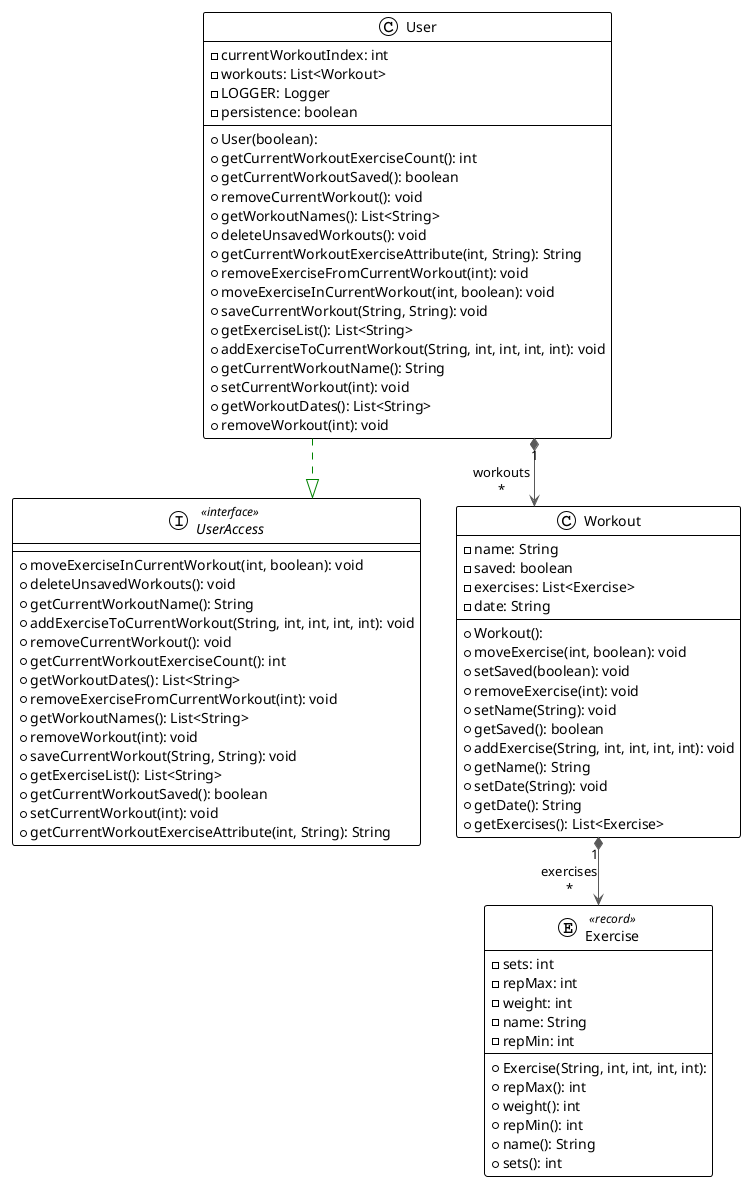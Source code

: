 @startuml

!theme plain
top to bottom direction
skinparam linetype ortho

entity Exercise << record >> {
  + Exercise(String, int, int, int, int):
  - sets: int
  - repMax: int
  - weight: int
  - name: String
  - repMin: int
  + repMax(): int
  + weight(): int
  + repMin(): int
  + name(): String
  + sets(): int
}
class User {
  + User(boolean):
  - currentWorkoutIndex: int
  - workouts: List<Workout>
  - LOGGER: Logger
  - persistence: boolean
  + getCurrentWorkoutExerciseCount(): int
  + getCurrentWorkoutSaved(): boolean
  + removeCurrentWorkout(): void
  + getWorkoutNames(): List<String>
  + deleteUnsavedWorkouts(): void
  + getCurrentWorkoutExerciseAttribute(int, String): String
  + removeExerciseFromCurrentWorkout(int): void
  + moveExerciseInCurrentWorkout(int, boolean): void
  + saveCurrentWorkout(String, String): void
  + getExerciseList(): List<String>
  + addExerciseToCurrentWorkout(String, int, int, int, int): void
  + getCurrentWorkoutName(): String
  + setCurrentWorkout(int): void
  + getWorkoutDates(): List<String>
  + removeWorkout(int): void
}
interface UserAccess << interface >> {
  + moveExerciseInCurrentWorkout(int, boolean): void
  + deleteUnsavedWorkouts(): void
  + getCurrentWorkoutName(): String
  + addExerciseToCurrentWorkout(String, int, int, int, int): void
  + removeCurrentWorkout(): void
  + getCurrentWorkoutExerciseCount(): int
  + getWorkoutDates(): List<String>
  + removeExerciseFromCurrentWorkout(int): void
  + getWorkoutNames(): List<String>
  + removeWorkout(int): void
  + saveCurrentWorkout(String, String): void
  + getExerciseList(): List<String>
  + getCurrentWorkoutSaved(): boolean
  + setCurrentWorkout(int): void
  + getCurrentWorkoutExerciseAttribute(int, String): String
}
class Workout {
  + Workout():
  - name: String
  - saved: boolean
  - exercises: List<Exercise>
  - date: String
  + moveExercise(int, boolean): void
  + setSaved(boolean): void
  + removeExercise(int): void
  + setName(String): void
  + getSaved(): boolean
  + addExercise(String, int, int, int, int): void
  + getName(): String
  + setDate(String): void
  + getDate(): String
  + getExercises(): List<Exercise>
}

User                -[#008200,dashed]-^  UserAccess
User               "1" *-[#595959,plain]-> "workouts\n*" Workout
Workout            "1" *-[#595959,plain]-> "exercises\n*" Exercise
@enduml
